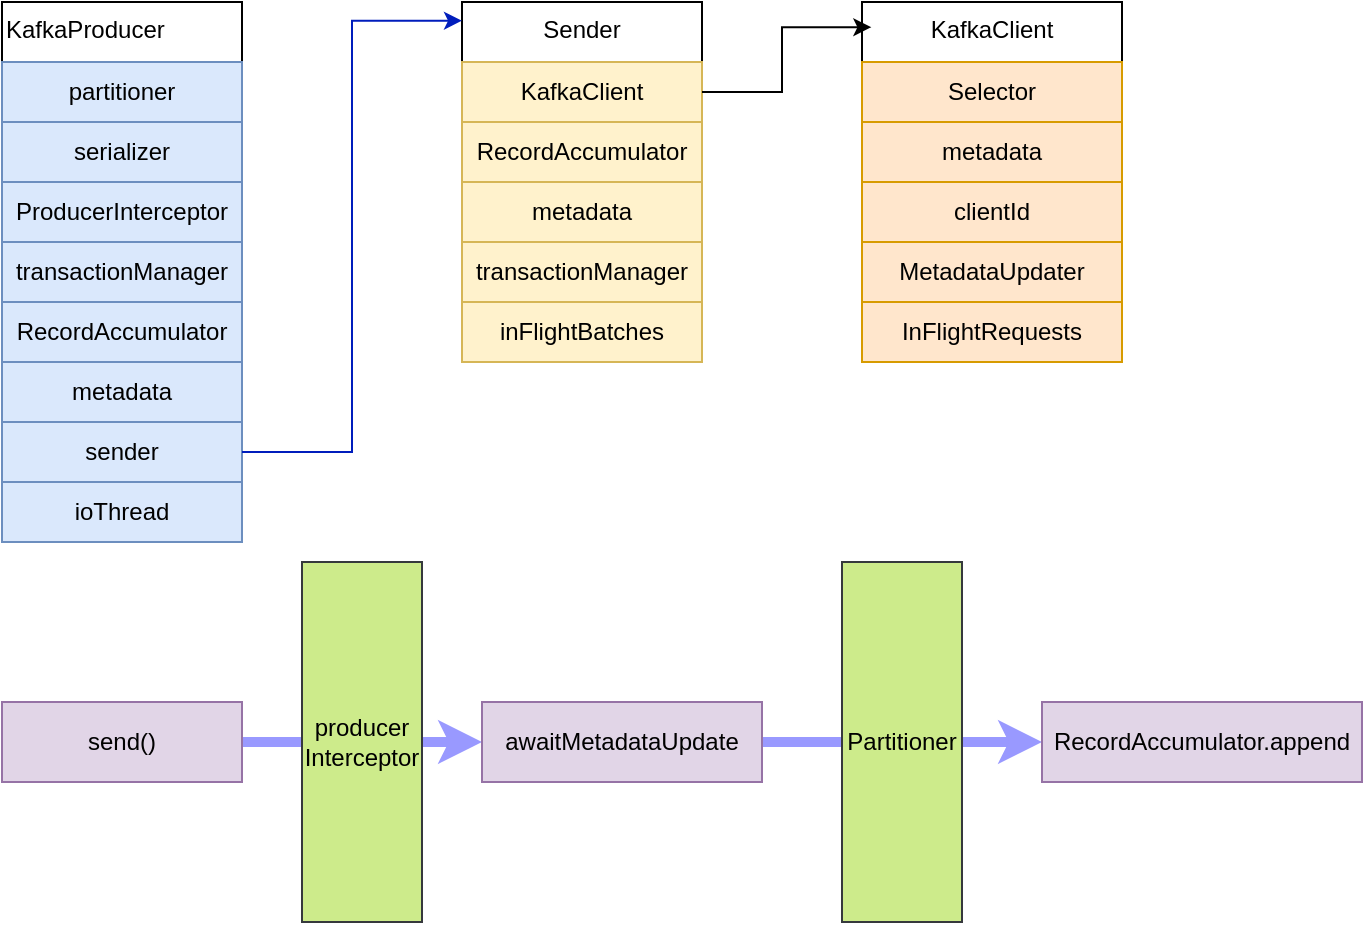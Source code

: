 <mxfile version="24.7.7">
  <diagram name="第 1 页" id="vZnhMMWgD8NCM-SLDRcD">
    <mxGraphModel dx="794" dy="420" grid="1" gridSize="10" guides="1" tooltips="1" connect="1" arrows="1" fold="1" page="1" pageScale="1" pageWidth="827" pageHeight="1169" math="0" shadow="0">
      <root>
        <mxCell id="0" />
        <mxCell id="1" parent="0" />
        <mxCell id="sv9ay9whjCRLLHUJInV6-1" value="KafkaProducer" style="rounded=0;whiteSpace=wrap;html=1;align=left;verticalAlign=top;horizontal=1;" vertex="1" parent="1">
          <mxGeometry x="80" y="90" width="120" height="270" as="geometry" />
        </mxCell>
        <mxCell id="sv9ay9whjCRLLHUJInV6-2" value="partitioner" style="rounded=0;whiteSpace=wrap;html=1;align=center;verticalAlign=middle;fillColor=#dae8fc;strokeColor=#6c8ebf;" vertex="1" parent="1">
          <mxGeometry x="80" y="120" width="120" height="30" as="geometry" />
        </mxCell>
        <mxCell id="sv9ay9whjCRLLHUJInV6-3" value="serializer" style="rounded=0;whiteSpace=wrap;html=1;align=center;verticalAlign=middle;fillColor=#dae8fc;strokeColor=#6c8ebf;" vertex="1" parent="1">
          <mxGeometry x="80" y="150" width="120" height="30" as="geometry" />
        </mxCell>
        <mxCell id="sv9ay9whjCRLLHUJInV6-4" value="ProducerInterceptor" style="rounded=0;whiteSpace=wrap;html=1;align=center;verticalAlign=middle;fillColor=#dae8fc;strokeColor=#6c8ebf;" vertex="1" parent="1">
          <mxGeometry x="80" y="180" width="120" height="30" as="geometry" />
        </mxCell>
        <mxCell id="sv9ay9whjCRLLHUJInV6-5" value="transactionManager" style="rounded=0;whiteSpace=wrap;html=1;align=center;verticalAlign=middle;fillColor=#dae8fc;strokeColor=#6c8ebf;" vertex="1" parent="1">
          <mxGeometry x="80" y="210" width="120" height="30" as="geometry" />
        </mxCell>
        <mxCell id="sv9ay9whjCRLLHUJInV6-6" value="RecordAccumulator" style="rounded=0;whiteSpace=wrap;html=1;align=center;verticalAlign=middle;fillColor=#dae8fc;strokeColor=#6c8ebf;" vertex="1" parent="1">
          <mxGeometry x="80" y="240" width="120" height="30" as="geometry" />
        </mxCell>
        <mxCell id="sv9ay9whjCRLLHUJInV6-7" value="metadata" style="rounded=0;whiteSpace=wrap;html=1;align=center;verticalAlign=middle;fillColor=#dae8fc;strokeColor=#6c8ebf;" vertex="1" parent="1">
          <mxGeometry x="80" y="270" width="120" height="30" as="geometry" />
        </mxCell>
        <mxCell id="sv9ay9whjCRLLHUJInV6-8" value="sender" style="rounded=0;whiteSpace=wrap;html=1;align=center;verticalAlign=middle;fillColor=#dae8fc;strokeColor=#6c8ebf;" vertex="1" parent="1">
          <mxGeometry x="80" y="300" width="120" height="30" as="geometry" />
        </mxCell>
        <mxCell id="sv9ay9whjCRLLHUJInV6-9" value="ioThread" style="rounded=0;whiteSpace=wrap;html=1;align=center;verticalAlign=middle;fillColor=#dae8fc;strokeColor=#6c8ebf;" vertex="1" parent="1">
          <mxGeometry x="80" y="330" width="120" height="30" as="geometry" />
        </mxCell>
        <mxCell id="sv9ay9whjCRLLHUJInV6-10" value="Sender" style="rounded=0;whiteSpace=wrap;html=1;align=center;verticalAlign=top;" vertex="1" parent="1">
          <mxGeometry x="310" y="90" width="120" height="180" as="geometry" />
        </mxCell>
        <mxCell id="sv9ay9whjCRLLHUJInV6-11" value="KafkaClient" style="rounded=0;whiteSpace=wrap;html=1;align=center;verticalAlign=middle;fillColor=#fff2cc;strokeColor=#d6b656;" vertex="1" parent="1">
          <mxGeometry x="310" y="120" width="120" height="30" as="geometry" />
        </mxCell>
        <mxCell id="sv9ay9whjCRLLHUJInV6-12" value="RecordAccumulator" style="rounded=0;whiteSpace=wrap;html=1;align=center;verticalAlign=middle;fillColor=#fff2cc;strokeColor=#d6b656;" vertex="1" parent="1">
          <mxGeometry x="310" y="150" width="120" height="30" as="geometry" />
        </mxCell>
        <mxCell id="sv9ay9whjCRLLHUJInV6-13" value="metadata" style="rounded=0;whiteSpace=wrap;html=1;align=center;verticalAlign=middle;fillColor=#fff2cc;strokeColor=#d6b656;" vertex="1" parent="1">
          <mxGeometry x="310" y="180" width="120" height="30" as="geometry" />
        </mxCell>
        <mxCell id="sv9ay9whjCRLLHUJInV6-14" value="transactionManager" style="rounded=0;whiteSpace=wrap;html=1;align=center;verticalAlign=middle;fillColor=#fff2cc;strokeColor=#d6b656;" vertex="1" parent="1">
          <mxGeometry x="310" y="210" width="120" height="30" as="geometry" />
        </mxCell>
        <mxCell id="sv9ay9whjCRLLHUJInV6-15" value="inFlightBatches" style="rounded=0;whiteSpace=wrap;html=1;align=center;verticalAlign=middle;fillColor=#fff2cc;strokeColor=#d6b656;" vertex="1" parent="1">
          <mxGeometry x="310" y="240" width="120" height="30" as="geometry" />
        </mxCell>
        <mxCell id="sv9ay9whjCRLLHUJInV6-16" style="edgeStyle=orthogonalEdgeStyle;rounded=0;orthogonalLoop=1;jettySize=auto;html=1;entryX=0;entryY=0.052;entryDx=0;entryDy=0;entryPerimeter=0;strokeColor=#001DBC;fillColor=#0050ef;" edge="1" parent="1" source="sv9ay9whjCRLLHUJInV6-8" target="sv9ay9whjCRLLHUJInV6-10">
          <mxGeometry relative="1" as="geometry" />
        </mxCell>
        <mxCell id="sv9ay9whjCRLLHUJInV6-17" value="KafkaClient" style="rounded=0;whiteSpace=wrap;html=1;align=center;verticalAlign=top;" vertex="1" parent="1">
          <mxGeometry x="510" y="90" width="130" height="180" as="geometry" />
        </mxCell>
        <mxCell id="sv9ay9whjCRLLHUJInV6-18" value="Selector" style="rounded=0;whiteSpace=wrap;html=1;align=center;verticalAlign=middle;fillColor=#ffe6cc;strokeColor=#d79b00;" vertex="1" parent="1">
          <mxGeometry x="510" y="120" width="130" height="30" as="geometry" />
        </mxCell>
        <mxCell id="sv9ay9whjCRLLHUJInV6-19" value="metadata" style="rounded=0;whiteSpace=wrap;html=1;align=center;verticalAlign=middle;fillColor=#ffe6cc;strokeColor=#d79b00;" vertex="1" parent="1">
          <mxGeometry x="510" y="150" width="130" height="30" as="geometry" />
        </mxCell>
        <mxCell id="sv9ay9whjCRLLHUJInV6-20" value="clientId" style="rounded=0;whiteSpace=wrap;html=1;align=center;verticalAlign=middle;fillColor=#ffe6cc;strokeColor=#d79b00;" vertex="1" parent="1">
          <mxGeometry x="510" y="180" width="130" height="30" as="geometry" />
        </mxCell>
        <mxCell id="sv9ay9whjCRLLHUJInV6-21" value="MetadataUpdater" style="rounded=0;whiteSpace=wrap;html=1;align=center;verticalAlign=middle;fillColor=#ffe6cc;strokeColor=#d79b00;" vertex="1" parent="1">
          <mxGeometry x="510" y="210" width="130" height="30" as="geometry" />
        </mxCell>
        <mxCell id="sv9ay9whjCRLLHUJInV6-22" value="InFlightRequests" style="rounded=0;whiteSpace=wrap;html=1;align=center;verticalAlign=middle;fillColor=#ffe6cc;strokeColor=#d79b00;" vertex="1" parent="1">
          <mxGeometry x="510" y="240" width="130" height="30" as="geometry" />
        </mxCell>
        <mxCell id="sv9ay9whjCRLLHUJInV6-23" style="edgeStyle=orthogonalEdgeStyle;rounded=0;orthogonalLoop=1;jettySize=auto;html=1;entryX=0.036;entryY=0.07;entryDx=0;entryDy=0;entryPerimeter=0;" edge="1" parent="1" source="sv9ay9whjCRLLHUJInV6-11" target="sv9ay9whjCRLLHUJInV6-17">
          <mxGeometry relative="1" as="geometry" />
        </mxCell>
        <mxCell id="sv9ay9whjCRLLHUJInV6-26" style="edgeStyle=orthogonalEdgeStyle;rounded=0;orthogonalLoop=1;jettySize=auto;html=1;strokeWidth=5;fillColor=#ffff88;strokeColor=#9999FF;entryX=0;entryY=0.5;entryDx=0;entryDy=0;" edge="1" parent="1" source="sv9ay9whjCRLLHUJInV6-24" target="sv9ay9whjCRLLHUJInV6-27">
          <mxGeometry relative="1" as="geometry">
            <mxPoint x="340" y="460" as="targetPoint" />
          </mxGeometry>
        </mxCell>
        <mxCell id="sv9ay9whjCRLLHUJInV6-24" value="send()" style="rounded=0;whiteSpace=wrap;html=1;align=center;verticalAlign=middle;fillColor=#e1d5e7;strokeColor=#9673a6;" vertex="1" parent="1">
          <mxGeometry x="80" y="440" width="120" height="40" as="geometry" />
        </mxCell>
        <mxCell id="sv9ay9whjCRLLHUJInV6-25" value="producer&lt;div&gt;Interceptor&lt;/div&gt;" style="rounded=0;html=1;align=center;verticalAlign=middle;horizontal=1;whiteSpace=wrap;fillColor=#cdeb8b;strokeColor=#36393d;" vertex="1" parent="1">
          <mxGeometry x="230" y="370" width="60" height="180" as="geometry" />
        </mxCell>
        <mxCell id="sv9ay9whjCRLLHUJInV6-34" style="edgeStyle=orthogonalEdgeStyle;rounded=0;orthogonalLoop=1;jettySize=auto;html=1;entryX=0;entryY=0.5;entryDx=0;entryDy=0;strokeColor=#9999FF;strokeWidth=5;" edge="1" parent="1" source="sv9ay9whjCRLLHUJInV6-27" target="sv9ay9whjCRLLHUJInV6-33">
          <mxGeometry relative="1" as="geometry" />
        </mxCell>
        <mxCell id="sv9ay9whjCRLLHUJInV6-27" value="awaitMetadataUpdate" style="rounded=0;whiteSpace=wrap;html=1;align=center;verticalAlign=middle;fillColor=#e1d5e7;strokeColor=#9673a6;" vertex="1" parent="1">
          <mxGeometry x="320" y="440" width="140" height="40" as="geometry" />
        </mxCell>
        <mxCell id="sv9ay9whjCRLLHUJInV6-33" value="RecordAccumulator.append" style="rounded=0;whiteSpace=wrap;html=1;align=center;verticalAlign=middle;fillColor=#e1d5e7;strokeColor=#9673a6;" vertex="1" parent="1">
          <mxGeometry x="600" y="440" width="160" height="40" as="geometry" />
        </mxCell>
        <mxCell id="sv9ay9whjCRLLHUJInV6-35" value="Partitioner" style="rounded=0;html=1;align=center;verticalAlign=middle;horizontal=1;whiteSpace=wrap;fillColor=#cdeb8b;strokeColor=#36393d;" vertex="1" parent="1">
          <mxGeometry x="500" y="370" width="60" height="180" as="geometry" />
        </mxCell>
      </root>
    </mxGraphModel>
  </diagram>
</mxfile>

